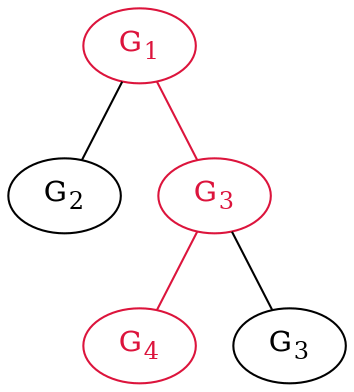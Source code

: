 graph {
    G1 [label=<G<SUB>1</SUB>> fontcolor="crimson" color="crimson"]
    G2 [label=<G<SUB>2</SUB>>]
    G3 [label=<G<SUB>3</SUB>> fontcolor="crimson" color="crimson"]
    G4 [label=<G<SUB>4</SUB>> fontcolor="crimson" color="crimson"]
    G5 [label=<G<SUB>3</SUB>>]

    G1 -- G2
    G1 -- G3 [color="crimson"]
    G3 -- G4 [color="crimson"]
    G3 -- G5
}
